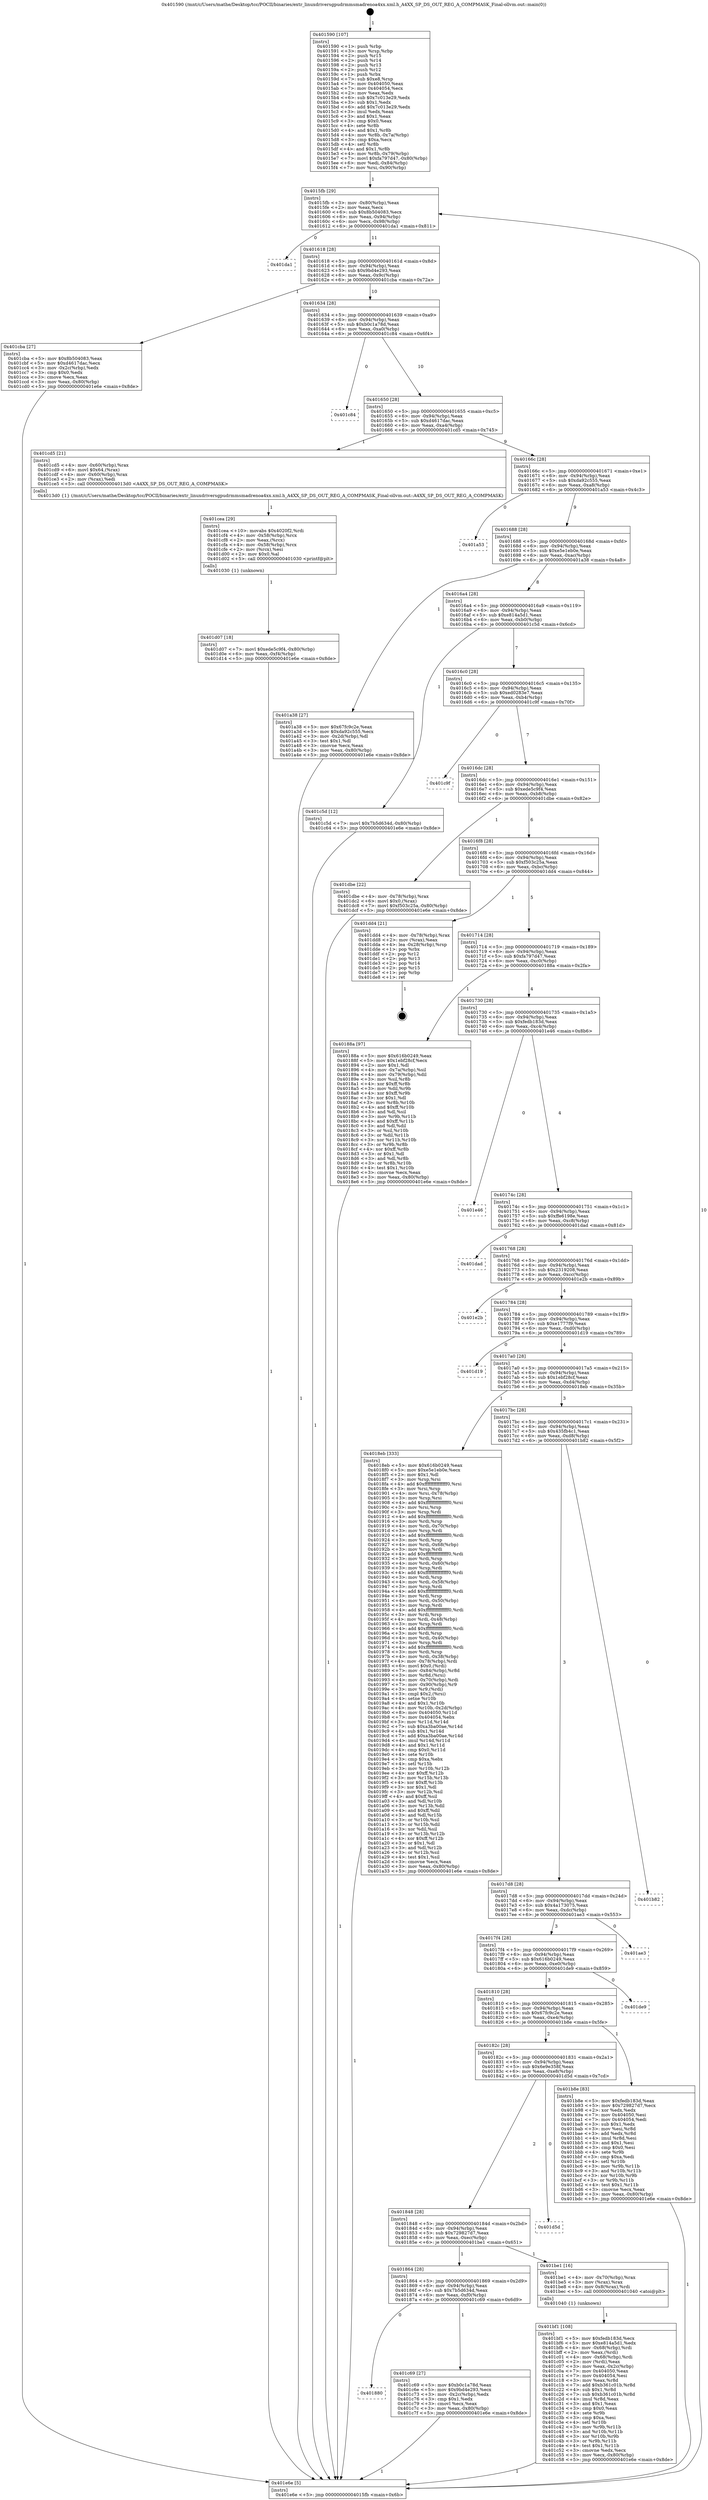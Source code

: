 digraph "0x401590" {
  label = "0x401590 (/mnt/c/Users/mathe/Desktop/tcc/POCII/binaries/extr_linuxdriversgpudrmmsmadrenoa4xx.xml.h_A4XX_SP_DS_OUT_REG_A_COMPMASK_Final-ollvm.out::main(0))"
  labelloc = "t"
  node[shape=record]

  Entry [label="",width=0.3,height=0.3,shape=circle,fillcolor=black,style=filled]
  "0x4015fb" [label="{
     0x4015fb [29]\l
     | [instrs]\l
     &nbsp;&nbsp;0x4015fb \<+3\>: mov -0x80(%rbp),%eax\l
     &nbsp;&nbsp;0x4015fe \<+2\>: mov %eax,%ecx\l
     &nbsp;&nbsp;0x401600 \<+6\>: sub $0x8b504083,%ecx\l
     &nbsp;&nbsp;0x401606 \<+6\>: mov %eax,-0x94(%rbp)\l
     &nbsp;&nbsp;0x40160c \<+6\>: mov %ecx,-0x98(%rbp)\l
     &nbsp;&nbsp;0x401612 \<+6\>: je 0000000000401da1 \<main+0x811\>\l
  }"]
  "0x401da1" [label="{
     0x401da1\l
  }", style=dashed]
  "0x401618" [label="{
     0x401618 [28]\l
     | [instrs]\l
     &nbsp;&nbsp;0x401618 \<+5\>: jmp 000000000040161d \<main+0x8d\>\l
     &nbsp;&nbsp;0x40161d \<+6\>: mov -0x94(%rbp),%eax\l
     &nbsp;&nbsp;0x401623 \<+5\>: sub $0x9bd4e293,%eax\l
     &nbsp;&nbsp;0x401628 \<+6\>: mov %eax,-0x9c(%rbp)\l
     &nbsp;&nbsp;0x40162e \<+6\>: je 0000000000401cba \<main+0x72a\>\l
  }"]
  Exit [label="",width=0.3,height=0.3,shape=circle,fillcolor=black,style=filled,peripheries=2]
  "0x401cba" [label="{
     0x401cba [27]\l
     | [instrs]\l
     &nbsp;&nbsp;0x401cba \<+5\>: mov $0x8b504083,%eax\l
     &nbsp;&nbsp;0x401cbf \<+5\>: mov $0xd4617dac,%ecx\l
     &nbsp;&nbsp;0x401cc4 \<+3\>: mov -0x2c(%rbp),%edx\l
     &nbsp;&nbsp;0x401cc7 \<+3\>: cmp $0x0,%edx\l
     &nbsp;&nbsp;0x401cca \<+3\>: cmove %ecx,%eax\l
     &nbsp;&nbsp;0x401ccd \<+3\>: mov %eax,-0x80(%rbp)\l
     &nbsp;&nbsp;0x401cd0 \<+5\>: jmp 0000000000401e6e \<main+0x8de\>\l
  }"]
  "0x401634" [label="{
     0x401634 [28]\l
     | [instrs]\l
     &nbsp;&nbsp;0x401634 \<+5\>: jmp 0000000000401639 \<main+0xa9\>\l
     &nbsp;&nbsp;0x401639 \<+6\>: mov -0x94(%rbp),%eax\l
     &nbsp;&nbsp;0x40163f \<+5\>: sub $0xb0c1a78d,%eax\l
     &nbsp;&nbsp;0x401644 \<+6\>: mov %eax,-0xa0(%rbp)\l
     &nbsp;&nbsp;0x40164a \<+6\>: je 0000000000401c84 \<main+0x6f4\>\l
  }"]
  "0x401d07" [label="{
     0x401d07 [18]\l
     | [instrs]\l
     &nbsp;&nbsp;0x401d07 \<+7\>: movl $0xede5c9f4,-0x80(%rbp)\l
     &nbsp;&nbsp;0x401d0e \<+6\>: mov %eax,-0xf4(%rbp)\l
     &nbsp;&nbsp;0x401d14 \<+5\>: jmp 0000000000401e6e \<main+0x8de\>\l
  }"]
  "0x401c84" [label="{
     0x401c84\l
  }", style=dashed]
  "0x401650" [label="{
     0x401650 [28]\l
     | [instrs]\l
     &nbsp;&nbsp;0x401650 \<+5\>: jmp 0000000000401655 \<main+0xc5\>\l
     &nbsp;&nbsp;0x401655 \<+6\>: mov -0x94(%rbp),%eax\l
     &nbsp;&nbsp;0x40165b \<+5\>: sub $0xd4617dac,%eax\l
     &nbsp;&nbsp;0x401660 \<+6\>: mov %eax,-0xa4(%rbp)\l
     &nbsp;&nbsp;0x401666 \<+6\>: je 0000000000401cd5 \<main+0x745\>\l
  }"]
  "0x401cea" [label="{
     0x401cea [29]\l
     | [instrs]\l
     &nbsp;&nbsp;0x401cea \<+10\>: movabs $0x4020f2,%rdi\l
     &nbsp;&nbsp;0x401cf4 \<+4\>: mov -0x58(%rbp),%rcx\l
     &nbsp;&nbsp;0x401cf8 \<+2\>: mov %eax,(%rcx)\l
     &nbsp;&nbsp;0x401cfa \<+4\>: mov -0x58(%rbp),%rcx\l
     &nbsp;&nbsp;0x401cfe \<+2\>: mov (%rcx),%esi\l
     &nbsp;&nbsp;0x401d00 \<+2\>: mov $0x0,%al\l
     &nbsp;&nbsp;0x401d02 \<+5\>: call 0000000000401030 \<printf@plt\>\l
     | [calls]\l
     &nbsp;&nbsp;0x401030 \{1\} (unknown)\l
  }"]
  "0x401cd5" [label="{
     0x401cd5 [21]\l
     | [instrs]\l
     &nbsp;&nbsp;0x401cd5 \<+4\>: mov -0x60(%rbp),%rax\l
     &nbsp;&nbsp;0x401cd9 \<+6\>: movl $0x64,(%rax)\l
     &nbsp;&nbsp;0x401cdf \<+4\>: mov -0x60(%rbp),%rax\l
     &nbsp;&nbsp;0x401ce3 \<+2\>: mov (%rax),%edi\l
     &nbsp;&nbsp;0x401ce5 \<+5\>: call 00000000004013d0 \<A4XX_SP_DS_OUT_REG_A_COMPMASK\>\l
     | [calls]\l
     &nbsp;&nbsp;0x4013d0 \{1\} (/mnt/c/Users/mathe/Desktop/tcc/POCII/binaries/extr_linuxdriversgpudrmmsmadrenoa4xx.xml.h_A4XX_SP_DS_OUT_REG_A_COMPMASK_Final-ollvm.out::A4XX_SP_DS_OUT_REG_A_COMPMASK)\l
  }"]
  "0x40166c" [label="{
     0x40166c [28]\l
     | [instrs]\l
     &nbsp;&nbsp;0x40166c \<+5\>: jmp 0000000000401671 \<main+0xe1\>\l
     &nbsp;&nbsp;0x401671 \<+6\>: mov -0x94(%rbp),%eax\l
     &nbsp;&nbsp;0x401677 \<+5\>: sub $0xda92c555,%eax\l
     &nbsp;&nbsp;0x40167c \<+6\>: mov %eax,-0xa8(%rbp)\l
     &nbsp;&nbsp;0x401682 \<+6\>: je 0000000000401a53 \<main+0x4c3\>\l
  }"]
  "0x401880" [label="{
     0x401880\l
  }", style=dashed]
  "0x401a53" [label="{
     0x401a53\l
  }", style=dashed]
  "0x401688" [label="{
     0x401688 [28]\l
     | [instrs]\l
     &nbsp;&nbsp;0x401688 \<+5\>: jmp 000000000040168d \<main+0xfd\>\l
     &nbsp;&nbsp;0x40168d \<+6\>: mov -0x94(%rbp),%eax\l
     &nbsp;&nbsp;0x401693 \<+5\>: sub $0xe5e1eb0e,%eax\l
     &nbsp;&nbsp;0x401698 \<+6\>: mov %eax,-0xac(%rbp)\l
     &nbsp;&nbsp;0x40169e \<+6\>: je 0000000000401a38 \<main+0x4a8\>\l
  }"]
  "0x401c69" [label="{
     0x401c69 [27]\l
     | [instrs]\l
     &nbsp;&nbsp;0x401c69 \<+5\>: mov $0xb0c1a78d,%eax\l
     &nbsp;&nbsp;0x401c6e \<+5\>: mov $0x9bd4e293,%ecx\l
     &nbsp;&nbsp;0x401c73 \<+3\>: mov -0x2c(%rbp),%edx\l
     &nbsp;&nbsp;0x401c76 \<+3\>: cmp $0x1,%edx\l
     &nbsp;&nbsp;0x401c79 \<+3\>: cmovl %ecx,%eax\l
     &nbsp;&nbsp;0x401c7c \<+3\>: mov %eax,-0x80(%rbp)\l
     &nbsp;&nbsp;0x401c7f \<+5\>: jmp 0000000000401e6e \<main+0x8de\>\l
  }"]
  "0x401a38" [label="{
     0x401a38 [27]\l
     | [instrs]\l
     &nbsp;&nbsp;0x401a38 \<+5\>: mov $0x67fc9c2e,%eax\l
     &nbsp;&nbsp;0x401a3d \<+5\>: mov $0xda92c555,%ecx\l
     &nbsp;&nbsp;0x401a42 \<+3\>: mov -0x2d(%rbp),%dl\l
     &nbsp;&nbsp;0x401a45 \<+3\>: test $0x1,%dl\l
     &nbsp;&nbsp;0x401a48 \<+3\>: cmovne %ecx,%eax\l
     &nbsp;&nbsp;0x401a4b \<+3\>: mov %eax,-0x80(%rbp)\l
     &nbsp;&nbsp;0x401a4e \<+5\>: jmp 0000000000401e6e \<main+0x8de\>\l
  }"]
  "0x4016a4" [label="{
     0x4016a4 [28]\l
     | [instrs]\l
     &nbsp;&nbsp;0x4016a4 \<+5\>: jmp 00000000004016a9 \<main+0x119\>\l
     &nbsp;&nbsp;0x4016a9 \<+6\>: mov -0x94(%rbp),%eax\l
     &nbsp;&nbsp;0x4016af \<+5\>: sub $0xe814a5d1,%eax\l
     &nbsp;&nbsp;0x4016b4 \<+6\>: mov %eax,-0xb0(%rbp)\l
     &nbsp;&nbsp;0x4016ba \<+6\>: je 0000000000401c5d \<main+0x6cd\>\l
  }"]
  "0x401bf1" [label="{
     0x401bf1 [108]\l
     | [instrs]\l
     &nbsp;&nbsp;0x401bf1 \<+5\>: mov $0xfedb183d,%ecx\l
     &nbsp;&nbsp;0x401bf6 \<+5\>: mov $0xe814a5d1,%edx\l
     &nbsp;&nbsp;0x401bfb \<+4\>: mov -0x68(%rbp),%rdi\l
     &nbsp;&nbsp;0x401bff \<+2\>: mov %eax,(%rdi)\l
     &nbsp;&nbsp;0x401c01 \<+4\>: mov -0x68(%rbp),%rdi\l
     &nbsp;&nbsp;0x401c05 \<+2\>: mov (%rdi),%eax\l
     &nbsp;&nbsp;0x401c07 \<+3\>: mov %eax,-0x2c(%rbp)\l
     &nbsp;&nbsp;0x401c0a \<+7\>: mov 0x404050,%eax\l
     &nbsp;&nbsp;0x401c11 \<+7\>: mov 0x404054,%esi\l
     &nbsp;&nbsp;0x401c18 \<+3\>: mov %eax,%r8d\l
     &nbsp;&nbsp;0x401c1b \<+7\>: add $0xb361c01b,%r8d\l
     &nbsp;&nbsp;0x401c22 \<+4\>: sub $0x1,%r8d\l
     &nbsp;&nbsp;0x401c26 \<+7\>: sub $0xb361c01b,%r8d\l
     &nbsp;&nbsp;0x401c2d \<+4\>: imul %r8d,%eax\l
     &nbsp;&nbsp;0x401c31 \<+3\>: and $0x1,%eax\l
     &nbsp;&nbsp;0x401c34 \<+3\>: cmp $0x0,%eax\l
     &nbsp;&nbsp;0x401c37 \<+4\>: sete %r9b\l
     &nbsp;&nbsp;0x401c3b \<+3\>: cmp $0xa,%esi\l
     &nbsp;&nbsp;0x401c3e \<+4\>: setl %r10b\l
     &nbsp;&nbsp;0x401c42 \<+3\>: mov %r9b,%r11b\l
     &nbsp;&nbsp;0x401c45 \<+3\>: and %r10b,%r11b\l
     &nbsp;&nbsp;0x401c48 \<+3\>: xor %r10b,%r9b\l
     &nbsp;&nbsp;0x401c4b \<+3\>: or %r9b,%r11b\l
     &nbsp;&nbsp;0x401c4e \<+4\>: test $0x1,%r11b\l
     &nbsp;&nbsp;0x401c52 \<+3\>: cmovne %edx,%ecx\l
     &nbsp;&nbsp;0x401c55 \<+3\>: mov %ecx,-0x80(%rbp)\l
     &nbsp;&nbsp;0x401c58 \<+5\>: jmp 0000000000401e6e \<main+0x8de\>\l
  }"]
  "0x401c5d" [label="{
     0x401c5d [12]\l
     | [instrs]\l
     &nbsp;&nbsp;0x401c5d \<+7\>: movl $0x7b5d634d,-0x80(%rbp)\l
     &nbsp;&nbsp;0x401c64 \<+5\>: jmp 0000000000401e6e \<main+0x8de\>\l
  }"]
  "0x4016c0" [label="{
     0x4016c0 [28]\l
     | [instrs]\l
     &nbsp;&nbsp;0x4016c0 \<+5\>: jmp 00000000004016c5 \<main+0x135\>\l
     &nbsp;&nbsp;0x4016c5 \<+6\>: mov -0x94(%rbp),%eax\l
     &nbsp;&nbsp;0x4016cb \<+5\>: sub $0xed0283e7,%eax\l
     &nbsp;&nbsp;0x4016d0 \<+6\>: mov %eax,-0xb4(%rbp)\l
     &nbsp;&nbsp;0x4016d6 \<+6\>: je 0000000000401c9f \<main+0x70f\>\l
  }"]
  "0x401864" [label="{
     0x401864 [28]\l
     | [instrs]\l
     &nbsp;&nbsp;0x401864 \<+5\>: jmp 0000000000401869 \<main+0x2d9\>\l
     &nbsp;&nbsp;0x401869 \<+6\>: mov -0x94(%rbp),%eax\l
     &nbsp;&nbsp;0x40186f \<+5\>: sub $0x7b5d634d,%eax\l
     &nbsp;&nbsp;0x401874 \<+6\>: mov %eax,-0xf0(%rbp)\l
     &nbsp;&nbsp;0x40187a \<+6\>: je 0000000000401c69 \<main+0x6d9\>\l
  }"]
  "0x401c9f" [label="{
     0x401c9f\l
  }", style=dashed]
  "0x4016dc" [label="{
     0x4016dc [28]\l
     | [instrs]\l
     &nbsp;&nbsp;0x4016dc \<+5\>: jmp 00000000004016e1 \<main+0x151\>\l
     &nbsp;&nbsp;0x4016e1 \<+6\>: mov -0x94(%rbp),%eax\l
     &nbsp;&nbsp;0x4016e7 \<+5\>: sub $0xede5c9f4,%eax\l
     &nbsp;&nbsp;0x4016ec \<+6\>: mov %eax,-0xb8(%rbp)\l
     &nbsp;&nbsp;0x4016f2 \<+6\>: je 0000000000401dbe \<main+0x82e\>\l
  }"]
  "0x401be1" [label="{
     0x401be1 [16]\l
     | [instrs]\l
     &nbsp;&nbsp;0x401be1 \<+4\>: mov -0x70(%rbp),%rax\l
     &nbsp;&nbsp;0x401be5 \<+3\>: mov (%rax),%rax\l
     &nbsp;&nbsp;0x401be8 \<+4\>: mov 0x8(%rax),%rdi\l
     &nbsp;&nbsp;0x401bec \<+5\>: call 0000000000401040 \<atoi@plt\>\l
     | [calls]\l
     &nbsp;&nbsp;0x401040 \{1\} (unknown)\l
  }"]
  "0x401dbe" [label="{
     0x401dbe [22]\l
     | [instrs]\l
     &nbsp;&nbsp;0x401dbe \<+4\>: mov -0x78(%rbp),%rax\l
     &nbsp;&nbsp;0x401dc2 \<+6\>: movl $0x0,(%rax)\l
     &nbsp;&nbsp;0x401dc8 \<+7\>: movl $0xf503c25a,-0x80(%rbp)\l
     &nbsp;&nbsp;0x401dcf \<+5\>: jmp 0000000000401e6e \<main+0x8de\>\l
  }"]
  "0x4016f8" [label="{
     0x4016f8 [28]\l
     | [instrs]\l
     &nbsp;&nbsp;0x4016f8 \<+5\>: jmp 00000000004016fd \<main+0x16d\>\l
     &nbsp;&nbsp;0x4016fd \<+6\>: mov -0x94(%rbp),%eax\l
     &nbsp;&nbsp;0x401703 \<+5\>: sub $0xf503c25a,%eax\l
     &nbsp;&nbsp;0x401708 \<+6\>: mov %eax,-0xbc(%rbp)\l
     &nbsp;&nbsp;0x40170e \<+6\>: je 0000000000401dd4 \<main+0x844\>\l
  }"]
  "0x401848" [label="{
     0x401848 [28]\l
     | [instrs]\l
     &nbsp;&nbsp;0x401848 \<+5\>: jmp 000000000040184d \<main+0x2bd\>\l
     &nbsp;&nbsp;0x40184d \<+6\>: mov -0x94(%rbp),%eax\l
     &nbsp;&nbsp;0x401853 \<+5\>: sub $0x729827d7,%eax\l
     &nbsp;&nbsp;0x401858 \<+6\>: mov %eax,-0xec(%rbp)\l
     &nbsp;&nbsp;0x40185e \<+6\>: je 0000000000401be1 \<main+0x651\>\l
  }"]
  "0x401dd4" [label="{
     0x401dd4 [21]\l
     | [instrs]\l
     &nbsp;&nbsp;0x401dd4 \<+4\>: mov -0x78(%rbp),%rax\l
     &nbsp;&nbsp;0x401dd8 \<+2\>: mov (%rax),%eax\l
     &nbsp;&nbsp;0x401dda \<+4\>: lea -0x28(%rbp),%rsp\l
     &nbsp;&nbsp;0x401dde \<+1\>: pop %rbx\l
     &nbsp;&nbsp;0x401ddf \<+2\>: pop %r12\l
     &nbsp;&nbsp;0x401de1 \<+2\>: pop %r13\l
     &nbsp;&nbsp;0x401de3 \<+2\>: pop %r14\l
     &nbsp;&nbsp;0x401de5 \<+2\>: pop %r15\l
     &nbsp;&nbsp;0x401de7 \<+1\>: pop %rbp\l
     &nbsp;&nbsp;0x401de8 \<+1\>: ret\l
  }"]
  "0x401714" [label="{
     0x401714 [28]\l
     | [instrs]\l
     &nbsp;&nbsp;0x401714 \<+5\>: jmp 0000000000401719 \<main+0x189\>\l
     &nbsp;&nbsp;0x401719 \<+6\>: mov -0x94(%rbp),%eax\l
     &nbsp;&nbsp;0x40171f \<+5\>: sub $0xfa797d47,%eax\l
     &nbsp;&nbsp;0x401724 \<+6\>: mov %eax,-0xc0(%rbp)\l
     &nbsp;&nbsp;0x40172a \<+6\>: je 000000000040188a \<main+0x2fa\>\l
  }"]
  "0x401d5d" [label="{
     0x401d5d\l
  }", style=dashed]
  "0x40188a" [label="{
     0x40188a [97]\l
     | [instrs]\l
     &nbsp;&nbsp;0x40188a \<+5\>: mov $0x616b0249,%eax\l
     &nbsp;&nbsp;0x40188f \<+5\>: mov $0x1ebf28cf,%ecx\l
     &nbsp;&nbsp;0x401894 \<+2\>: mov $0x1,%dl\l
     &nbsp;&nbsp;0x401896 \<+4\>: mov -0x7a(%rbp),%sil\l
     &nbsp;&nbsp;0x40189a \<+4\>: mov -0x79(%rbp),%dil\l
     &nbsp;&nbsp;0x40189e \<+3\>: mov %sil,%r8b\l
     &nbsp;&nbsp;0x4018a1 \<+4\>: xor $0xff,%r8b\l
     &nbsp;&nbsp;0x4018a5 \<+3\>: mov %dil,%r9b\l
     &nbsp;&nbsp;0x4018a8 \<+4\>: xor $0xff,%r9b\l
     &nbsp;&nbsp;0x4018ac \<+3\>: xor $0x1,%dl\l
     &nbsp;&nbsp;0x4018af \<+3\>: mov %r8b,%r10b\l
     &nbsp;&nbsp;0x4018b2 \<+4\>: and $0xff,%r10b\l
     &nbsp;&nbsp;0x4018b6 \<+3\>: and %dl,%sil\l
     &nbsp;&nbsp;0x4018b9 \<+3\>: mov %r9b,%r11b\l
     &nbsp;&nbsp;0x4018bc \<+4\>: and $0xff,%r11b\l
     &nbsp;&nbsp;0x4018c0 \<+3\>: and %dl,%dil\l
     &nbsp;&nbsp;0x4018c3 \<+3\>: or %sil,%r10b\l
     &nbsp;&nbsp;0x4018c6 \<+3\>: or %dil,%r11b\l
     &nbsp;&nbsp;0x4018c9 \<+3\>: xor %r11b,%r10b\l
     &nbsp;&nbsp;0x4018cc \<+3\>: or %r9b,%r8b\l
     &nbsp;&nbsp;0x4018cf \<+4\>: xor $0xff,%r8b\l
     &nbsp;&nbsp;0x4018d3 \<+3\>: or $0x1,%dl\l
     &nbsp;&nbsp;0x4018d6 \<+3\>: and %dl,%r8b\l
     &nbsp;&nbsp;0x4018d9 \<+3\>: or %r8b,%r10b\l
     &nbsp;&nbsp;0x4018dc \<+4\>: test $0x1,%r10b\l
     &nbsp;&nbsp;0x4018e0 \<+3\>: cmovne %ecx,%eax\l
     &nbsp;&nbsp;0x4018e3 \<+3\>: mov %eax,-0x80(%rbp)\l
     &nbsp;&nbsp;0x4018e6 \<+5\>: jmp 0000000000401e6e \<main+0x8de\>\l
  }"]
  "0x401730" [label="{
     0x401730 [28]\l
     | [instrs]\l
     &nbsp;&nbsp;0x401730 \<+5\>: jmp 0000000000401735 \<main+0x1a5\>\l
     &nbsp;&nbsp;0x401735 \<+6\>: mov -0x94(%rbp),%eax\l
     &nbsp;&nbsp;0x40173b \<+5\>: sub $0xfedb183d,%eax\l
     &nbsp;&nbsp;0x401740 \<+6\>: mov %eax,-0xc4(%rbp)\l
     &nbsp;&nbsp;0x401746 \<+6\>: je 0000000000401e46 \<main+0x8b6\>\l
  }"]
  "0x401e6e" [label="{
     0x401e6e [5]\l
     | [instrs]\l
     &nbsp;&nbsp;0x401e6e \<+5\>: jmp 00000000004015fb \<main+0x6b\>\l
  }"]
  "0x401590" [label="{
     0x401590 [107]\l
     | [instrs]\l
     &nbsp;&nbsp;0x401590 \<+1\>: push %rbp\l
     &nbsp;&nbsp;0x401591 \<+3\>: mov %rsp,%rbp\l
     &nbsp;&nbsp;0x401594 \<+2\>: push %r15\l
     &nbsp;&nbsp;0x401596 \<+2\>: push %r14\l
     &nbsp;&nbsp;0x401598 \<+2\>: push %r13\l
     &nbsp;&nbsp;0x40159a \<+2\>: push %r12\l
     &nbsp;&nbsp;0x40159c \<+1\>: push %rbx\l
     &nbsp;&nbsp;0x40159d \<+7\>: sub $0xe8,%rsp\l
     &nbsp;&nbsp;0x4015a4 \<+7\>: mov 0x404050,%eax\l
     &nbsp;&nbsp;0x4015ab \<+7\>: mov 0x404054,%ecx\l
     &nbsp;&nbsp;0x4015b2 \<+2\>: mov %eax,%edx\l
     &nbsp;&nbsp;0x4015b4 \<+6\>: sub $0x7c013e29,%edx\l
     &nbsp;&nbsp;0x4015ba \<+3\>: sub $0x1,%edx\l
     &nbsp;&nbsp;0x4015bd \<+6\>: add $0x7c013e29,%edx\l
     &nbsp;&nbsp;0x4015c3 \<+3\>: imul %edx,%eax\l
     &nbsp;&nbsp;0x4015c6 \<+3\>: and $0x1,%eax\l
     &nbsp;&nbsp;0x4015c9 \<+3\>: cmp $0x0,%eax\l
     &nbsp;&nbsp;0x4015cc \<+4\>: sete %r8b\l
     &nbsp;&nbsp;0x4015d0 \<+4\>: and $0x1,%r8b\l
     &nbsp;&nbsp;0x4015d4 \<+4\>: mov %r8b,-0x7a(%rbp)\l
     &nbsp;&nbsp;0x4015d8 \<+3\>: cmp $0xa,%ecx\l
     &nbsp;&nbsp;0x4015db \<+4\>: setl %r8b\l
     &nbsp;&nbsp;0x4015df \<+4\>: and $0x1,%r8b\l
     &nbsp;&nbsp;0x4015e3 \<+4\>: mov %r8b,-0x79(%rbp)\l
     &nbsp;&nbsp;0x4015e7 \<+7\>: movl $0xfa797d47,-0x80(%rbp)\l
     &nbsp;&nbsp;0x4015ee \<+6\>: mov %edi,-0x84(%rbp)\l
     &nbsp;&nbsp;0x4015f4 \<+7\>: mov %rsi,-0x90(%rbp)\l
  }"]
  "0x40182c" [label="{
     0x40182c [28]\l
     | [instrs]\l
     &nbsp;&nbsp;0x40182c \<+5\>: jmp 0000000000401831 \<main+0x2a1\>\l
     &nbsp;&nbsp;0x401831 \<+6\>: mov -0x94(%rbp),%eax\l
     &nbsp;&nbsp;0x401837 \<+5\>: sub $0x6e9e358f,%eax\l
     &nbsp;&nbsp;0x40183c \<+6\>: mov %eax,-0xe8(%rbp)\l
     &nbsp;&nbsp;0x401842 \<+6\>: je 0000000000401d5d \<main+0x7cd\>\l
  }"]
  "0x401e46" [label="{
     0x401e46\l
  }", style=dashed]
  "0x40174c" [label="{
     0x40174c [28]\l
     | [instrs]\l
     &nbsp;&nbsp;0x40174c \<+5\>: jmp 0000000000401751 \<main+0x1c1\>\l
     &nbsp;&nbsp;0x401751 \<+6\>: mov -0x94(%rbp),%eax\l
     &nbsp;&nbsp;0x401757 \<+5\>: sub $0xffe6198e,%eax\l
     &nbsp;&nbsp;0x40175c \<+6\>: mov %eax,-0xc8(%rbp)\l
     &nbsp;&nbsp;0x401762 \<+6\>: je 0000000000401dad \<main+0x81d\>\l
  }"]
  "0x401b8e" [label="{
     0x401b8e [83]\l
     | [instrs]\l
     &nbsp;&nbsp;0x401b8e \<+5\>: mov $0xfedb183d,%eax\l
     &nbsp;&nbsp;0x401b93 \<+5\>: mov $0x729827d7,%ecx\l
     &nbsp;&nbsp;0x401b98 \<+2\>: xor %edx,%edx\l
     &nbsp;&nbsp;0x401b9a \<+7\>: mov 0x404050,%esi\l
     &nbsp;&nbsp;0x401ba1 \<+7\>: mov 0x404054,%edi\l
     &nbsp;&nbsp;0x401ba8 \<+3\>: sub $0x1,%edx\l
     &nbsp;&nbsp;0x401bab \<+3\>: mov %esi,%r8d\l
     &nbsp;&nbsp;0x401bae \<+3\>: add %edx,%r8d\l
     &nbsp;&nbsp;0x401bb1 \<+4\>: imul %r8d,%esi\l
     &nbsp;&nbsp;0x401bb5 \<+3\>: and $0x1,%esi\l
     &nbsp;&nbsp;0x401bb8 \<+3\>: cmp $0x0,%esi\l
     &nbsp;&nbsp;0x401bbb \<+4\>: sete %r9b\l
     &nbsp;&nbsp;0x401bbf \<+3\>: cmp $0xa,%edi\l
     &nbsp;&nbsp;0x401bc2 \<+4\>: setl %r10b\l
     &nbsp;&nbsp;0x401bc6 \<+3\>: mov %r9b,%r11b\l
     &nbsp;&nbsp;0x401bc9 \<+3\>: and %r10b,%r11b\l
     &nbsp;&nbsp;0x401bcc \<+3\>: xor %r10b,%r9b\l
     &nbsp;&nbsp;0x401bcf \<+3\>: or %r9b,%r11b\l
     &nbsp;&nbsp;0x401bd2 \<+4\>: test $0x1,%r11b\l
     &nbsp;&nbsp;0x401bd6 \<+3\>: cmovne %ecx,%eax\l
     &nbsp;&nbsp;0x401bd9 \<+3\>: mov %eax,-0x80(%rbp)\l
     &nbsp;&nbsp;0x401bdc \<+5\>: jmp 0000000000401e6e \<main+0x8de\>\l
  }"]
  "0x401dad" [label="{
     0x401dad\l
  }", style=dashed]
  "0x401768" [label="{
     0x401768 [28]\l
     | [instrs]\l
     &nbsp;&nbsp;0x401768 \<+5\>: jmp 000000000040176d \<main+0x1dd\>\l
     &nbsp;&nbsp;0x40176d \<+6\>: mov -0x94(%rbp),%eax\l
     &nbsp;&nbsp;0x401773 \<+5\>: sub $0x2319208,%eax\l
     &nbsp;&nbsp;0x401778 \<+6\>: mov %eax,-0xcc(%rbp)\l
     &nbsp;&nbsp;0x40177e \<+6\>: je 0000000000401e2b \<main+0x89b\>\l
  }"]
  "0x401810" [label="{
     0x401810 [28]\l
     | [instrs]\l
     &nbsp;&nbsp;0x401810 \<+5\>: jmp 0000000000401815 \<main+0x285\>\l
     &nbsp;&nbsp;0x401815 \<+6\>: mov -0x94(%rbp),%eax\l
     &nbsp;&nbsp;0x40181b \<+5\>: sub $0x67fc9c2e,%eax\l
     &nbsp;&nbsp;0x401820 \<+6\>: mov %eax,-0xe4(%rbp)\l
     &nbsp;&nbsp;0x401826 \<+6\>: je 0000000000401b8e \<main+0x5fe\>\l
  }"]
  "0x401e2b" [label="{
     0x401e2b\l
  }", style=dashed]
  "0x401784" [label="{
     0x401784 [28]\l
     | [instrs]\l
     &nbsp;&nbsp;0x401784 \<+5\>: jmp 0000000000401789 \<main+0x1f9\>\l
     &nbsp;&nbsp;0x401789 \<+6\>: mov -0x94(%rbp),%eax\l
     &nbsp;&nbsp;0x40178f \<+5\>: sub $0xe1777f9,%eax\l
     &nbsp;&nbsp;0x401794 \<+6\>: mov %eax,-0xd0(%rbp)\l
     &nbsp;&nbsp;0x40179a \<+6\>: je 0000000000401d19 \<main+0x789\>\l
  }"]
  "0x401de9" [label="{
     0x401de9\l
  }", style=dashed]
  "0x401d19" [label="{
     0x401d19\l
  }", style=dashed]
  "0x4017a0" [label="{
     0x4017a0 [28]\l
     | [instrs]\l
     &nbsp;&nbsp;0x4017a0 \<+5\>: jmp 00000000004017a5 \<main+0x215\>\l
     &nbsp;&nbsp;0x4017a5 \<+6\>: mov -0x94(%rbp),%eax\l
     &nbsp;&nbsp;0x4017ab \<+5\>: sub $0x1ebf28cf,%eax\l
     &nbsp;&nbsp;0x4017b0 \<+6\>: mov %eax,-0xd4(%rbp)\l
     &nbsp;&nbsp;0x4017b6 \<+6\>: je 00000000004018eb \<main+0x35b\>\l
  }"]
  "0x4017f4" [label="{
     0x4017f4 [28]\l
     | [instrs]\l
     &nbsp;&nbsp;0x4017f4 \<+5\>: jmp 00000000004017f9 \<main+0x269\>\l
     &nbsp;&nbsp;0x4017f9 \<+6\>: mov -0x94(%rbp),%eax\l
     &nbsp;&nbsp;0x4017ff \<+5\>: sub $0x616b0249,%eax\l
     &nbsp;&nbsp;0x401804 \<+6\>: mov %eax,-0xe0(%rbp)\l
     &nbsp;&nbsp;0x40180a \<+6\>: je 0000000000401de9 \<main+0x859\>\l
  }"]
  "0x4018eb" [label="{
     0x4018eb [333]\l
     | [instrs]\l
     &nbsp;&nbsp;0x4018eb \<+5\>: mov $0x616b0249,%eax\l
     &nbsp;&nbsp;0x4018f0 \<+5\>: mov $0xe5e1eb0e,%ecx\l
     &nbsp;&nbsp;0x4018f5 \<+2\>: mov $0x1,%dl\l
     &nbsp;&nbsp;0x4018f7 \<+3\>: mov %rsp,%rsi\l
     &nbsp;&nbsp;0x4018fa \<+4\>: add $0xfffffffffffffff0,%rsi\l
     &nbsp;&nbsp;0x4018fe \<+3\>: mov %rsi,%rsp\l
     &nbsp;&nbsp;0x401901 \<+4\>: mov %rsi,-0x78(%rbp)\l
     &nbsp;&nbsp;0x401905 \<+3\>: mov %rsp,%rsi\l
     &nbsp;&nbsp;0x401908 \<+4\>: add $0xfffffffffffffff0,%rsi\l
     &nbsp;&nbsp;0x40190c \<+3\>: mov %rsi,%rsp\l
     &nbsp;&nbsp;0x40190f \<+3\>: mov %rsp,%rdi\l
     &nbsp;&nbsp;0x401912 \<+4\>: add $0xfffffffffffffff0,%rdi\l
     &nbsp;&nbsp;0x401916 \<+3\>: mov %rdi,%rsp\l
     &nbsp;&nbsp;0x401919 \<+4\>: mov %rdi,-0x70(%rbp)\l
     &nbsp;&nbsp;0x40191d \<+3\>: mov %rsp,%rdi\l
     &nbsp;&nbsp;0x401920 \<+4\>: add $0xfffffffffffffff0,%rdi\l
     &nbsp;&nbsp;0x401924 \<+3\>: mov %rdi,%rsp\l
     &nbsp;&nbsp;0x401927 \<+4\>: mov %rdi,-0x68(%rbp)\l
     &nbsp;&nbsp;0x40192b \<+3\>: mov %rsp,%rdi\l
     &nbsp;&nbsp;0x40192e \<+4\>: add $0xfffffffffffffff0,%rdi\l
     &nbsp;&nbsp;0x401932 \<+3\>: mov %rdi,%rsp\l
     &nbsp;&nbsp;0x401935 \<+4\>: mov %rdi,-0x60(%rbp)\l
     &nbsp;&nbsp;0x401939 \<+3\>: mov %rsp,%rdi\l
     &nbsp;&nbsp;0x40193c \<+4\>: add $0xfffffffffffffff0,%rdi\l
     &nbsp;&nbsp;0x401940 \<+3\>: mov %rdi,%rsp\l
     &nbsp;&nbsp;0x401943 \<+4\>: mov %rdi,-0x58(%rbp)\l
     &nbsp;&nbsp;0x401947 \<+3\>: mov %rsp,%rdi\l
     &nbsp;&nbsp;0x40194a \<+4\>: add $0xfffffffffffffff0,%rdi\l
     &nbsp;&nbsp;0x40194e \<+3\>: mov %rdi,%rsp\l
     &nbsp;&nbsp;0x401951 \<+4\>: mov %rdi,-0x50(%rbp)\l
     &nbsp;&nbsp;0x401955 \<+3\>: mov %rsp,%rdi\l
     &nbsp;&nbsp;0x401958 \<+4\>: add $0xfffffffffffffff0,%rdi\l
     &nbsp;&nbsp;0x40195c \<+3\>: mov %rdi,%rsp\l
     &nbsp;&nbsp;0x40195f \<+4\>: mov %rdi,-0x48(%rbp)\l
     &nbsp;&nbsp;0x401963 \<+3\>: mov %rsp,%rdi\l
     &nbsp;&nbsp;0x401966 \<+4\>: add $0xfffffffffffffff0,%rdi\l
     &nbsp;&nbsp;0x40196a \<+3\>: mov %rdi,%rsp\l
     &nbsp;&nbsp;0x40196d \<+4\>: mov %rdi,-0x40(%rbp)\l
     &nbsp;&nbsp;0x401971 \<+3\>: mov %rsp,%rdi\l
     &nbsp;&nbsp;0x401974 \<+4\>: add $0xfffffffffffffff0,%rdi\l
     &nbsp;&nbsp;0x401978 \<+3\>: mov %rdi,%rsp\l
     &nbsp;&nbsp;0x40197b \<+4\>: mov %rdi,-0x38(%rbp)\l
     &nbsp;&nbsp;0x40197f \<+4\>: mov -0x78(%rbp),%rdi\l
     &nbsp;&nbsp;0x401983 \<+6\>: movl $0x0,(%rdi)\l
     &nbsp;&nbsp;0x401989 \<+7\>: mov -0x84(%rbp),%r8d\l
     &nbsp;&nbsp;0x401990 \<+3\>: mov %r8d,(%rsi)\l
     &nbsp;&nbsp;0x401993 \<+4\>: mov -0x70(%rbp),%rdi\l
     &nbsp;&nbsp;0x401997 \<+7\>: mov -0x90(%rbp),%r9\l
     &nbsp;&nbsp;0x40199e \<+3\>: mov %r9,(%rdi)\l
     &nbsp;&nbsp;0x4019a1 \<+3\>: cmpl $0x2,(%rsi)\l
     &nbsp;&nbsp;0x4019a4 \<+4\>: setne %r10b\l
     &nbsp;&nbsp;0x4019a8 \<+4\>: and $0x1,%r10b\l
     &nbsp;&nbsp;0x4019ac \<+4\>: mov %r10b,-0x2d(%rbp)\l
     &nbsp;&nbsp;0x4019b0 \<+8\>: mov 0x404050,%r11d\l
     &nbsp;&nbsp;0x4019b8 \<+7\>: mov 0x404054,%ebx\l
     &nbsp;&nbsp;0x4019bf \<+3\>: mov %r11d,%r14d\l
     &nbsp;&nbsp;0x4019c2 \<+7\>: sub $0xa3ba00ae,%r14d\l
     &nbsp;&nbsp;0x4019c9 \<+4\>: sub $0x1,%r14d\l
     &nbsp;&nbsp;0x4019cd \<+7\>: add $0xa3ba00ae,%r14d\l
     &nbsp;&nbsp;0x4019d4 \<+4\>: imul %r14d,%r11d\l
     &nbsp;&nbsp;0x4019d8 \<+4\>: and $0x1,%r11d\l
     &nbsp;&nbsp;0x4019dc \<+4\>: cmp $0x0,%r11d\l
     &nbsp;&nbsp;0x4019e0 \<+4\>: sete %r10b\l
     &nbsp;&nbsp;0x4019e4 \<+3\>: cmp $0xa,%ebx\l
     &nbsp;&nbsp;0x4019e7 \<+4\>: setl %r15b\l
     &nbsp;&nbsp;0x4019eb \<+3\>: mov %r10b,%r12b\l
     &nbsp;&nbsp;0x4019ee \<+4\>: xor $0xff,%r12b\l
     &nbsp;&nbsp;0x4019f2 \<+3\>: mov %r15b,%r13b\l
     &nbsp;&nbsp;0x4019f5 \<+4\>: xor $0xff,%r13b\l
     &nbsp;&nbsp;0x4019f9 \<+3\>: xor $0x1,%dl\l
     &nbsp;&nbsp;0x4019fc \<+3\>: mov %r12b,%sil\l
     &nbsp;&nbsp;0x4019ff \<+4\>: and $0xff,%sil\l
     &nbsp;&nbsp;0x401a03 \<+3\>: and %dl,%r10b\l
     &nbsp;&nbsp;0x401a06 \<+3\>: mov %r13b,%dil\l
     &nbsp;&nbsp;0x401a09 \<+4\>: and $0xff,%dil\l
     &nbsp;&nbsp;0x401a0d \<+3\>: and %dl,%r15b\l
     &nbsp;&nbsp;0x401a10 \<+3\>: or %r10b,%sil\l
     &nbsp;&nbsp;0x401a13 \<+3\>: or %r15b,%dil\l
     &nbsp;&nbsp;0x401a16 \<+3\>: xor %dil,%sil\l
     &nbsp;&nbsp;0x401a19 \<+3\>: or %r13b,%r12b\l
     &nbsp;&nbsp;0x401a1c \<+4\>: xor $0xff,%r12b\l
     &nbsp;&nbsp;0x401a20 \<+3\>: or $0x1,%dl\l
     &nbsp;&nbsp;0x401a23 \<+3\>: and %dl,%r12b\l
     &nbsp;&nbsp;0x401a26 \<+3\>: or %r12b,%sil\l
     &nbsp;&nbsp;0x401a29 \<+4\>: test $0x1,%sil\l
     &nbsp;&nbsp;0x401a2d \<+3\>: cmovne %ecx,%eax\l
     &nbsp;&nbsp;0x401a30 \<+3\>: mov %eax,-0x80(%rbp)\l
     &nbsp;&nbsp;0x401a33 \<+5\>: jmp 0000000000401e6e \<main+0x8de\>\l
  }"]
  "0x4017bc" [label="{
     0x4017bc [28]\l
     | [instrs]\l
     &nbsp;&nbsp;0x4017bc \<+5\>: jmp 00000000004017c1 \<main+0x231\>\l
     &nbsp;&nbsp;0x4017c1 \<+6\>: mov -0x94(%rbp),%eax\l
     &nbsp;&nbsp;0x4017c7 \<+5\>: sub $0x435fb4c1,%eax\l
     &nbsp;&nbsp;0x4017cc \<+6\>: mov %eax,-0xd8(%rbp)\l
     &nbsp;&nbsp;0x4017d2 \<+6\>: je 0000000000401b82 \<main+0x5f2\>\l
  }"]
  "0x401ae3" [label="{
     0x401ae3\l
  }", style=dashed]
  "0x4017d8" [label="{
     0x4017d8 [28]\l
     | [instrs]\l
     &nbsp;&nbsp;0x4017d8 \<+5\>: jmp 00000000004017dd \<main+0x24d\>\l
     &nbsp;&nbsp;0x4017dd \<+6\>: mov -0x94(%rbp),%eax\l
     &nbsp;&nbsp;0x4017e3 \<+5\>: sub $0x4a173075,%eax\l
     &nbsp;&nbsp;0x4017e8 \<+6\>: mov %eax,-0xdc(%rbp)\l
     &nbsp;&nbsp;0x4017ee \<+6\>: je 0000000000401ae3 \<main+0x553\>\l
  }"]
  "0x401b82" [label="{
     0x401b82\l
  }", style=dashed]
  Entry -> "0x401590" [label=" 1"]
  "0x4015fb" -> "0x401da1" [label=" 0"]
  "0x4015fb" -> "0x401618" [label=" 11"]
  "0x401dd4" -> Exit [label=" 1"]
  "0x401618" -> "0x401cba" [label=" 1"]
  "0x401618" -> "0x401634" [label=" 10"]
  "0x401dbe" -> "0x401e6e" [label=" 1"]
  "0x401634" -> "0x401c84" [label=" 0"]
  "0x401634" -> "0x401650" [label=" 10"]
  "0x401d07" -> "0x401e6e" [label=" 1"]
  "0x401650" -> "0x401cd5" [label=" 1"]
  "0x401650" -> "0x40166c" [label=" 9"]
  "0x401cea" -> "0x401d07" [label=" 1"]
  "0x40166c" -> "0x401a53" [label=" 0"]
  "0x40166c" -> "0x401688" [label=" 9"]
  "0x401cd5" -> "0x401cea" [label=" 1"]
  "0x401688" -> "0x401a38" [label=" 1"]
  "0x401688" -> "0x4016a4" [label=" 8"]
  "0x401cba" -> "0x401e6e" [label=" 1"]
  "0x4016a4" -> "0x401c5d" [label=" 1"]
  "0x4016a4" -> "0x4016c0" [label=" 7"]
  "0x401864" -> "0x401880" [label=" 0"]
  "0x4016c0" -> "0x401c9f" [label=" 0"]
  "0x4016c0" -> "0x4016dc" [label=" 7"]
  "0x401864" -> "0x401c69" [label=" 1"]
  "0x4016dc" -> "0x401dbe" [label=" 1"]
  "0x4016dc" -> "0x4016f8" [label=" 6"]
  "0x401c69" -> "0x401e6e" [label=" 1"]
  "0x4016f8" -> "0x401dd4" [label=" 1"]
  "0x4016f8" -> "0x401714" [label=" 5"]
  "0x401bf1" -> "0x401e6e" [label=" 1"]
  "0x401714" -> "0x40188a" [label=" 1"]
  "0x401714" -> "0x401730" [label=" 4"]
  "0x40188a" -> "0x401e6e" [label=" 1"]
  "0x401590" -> "0x4015fb" [label=" 1"]
  "0x401e6e" -> "0x4015fb" [label=" 10"]
  "0x401be1" -> "0x401bf1" [label=" 1"]
  "0x401730" -> "0x401e46" [label=" 0"]
  "0x401730" -> "0x40174c" [label=" 4"]
  "0x401848" -> "0x401be1" [label=" 1"]
  "0x40174c" -> "0x401dad" [label=" 0"]
  "0x40174c" -> "0x401768" [label=" 4"]
  "0x401c5d" -> "0x401e6e" [label=" 1"]
  "0x401768" -> "0x401e2b" [label=" 0"]
  "0x401768" -> "0x401784" [label=" 4"]
  "0x40182c" -> "0x401d5d" [label=" 0"]
  "0x401784" -> "0x401d19" [label=" 0"]
  "0x401784" -> "0x4017a0" [label=" 4"]
  "0x401848" -> "0x401864" [label=" 1"]
  "0x4017a0" -> "0x4018eb" [label=" 1"]
  "0x4017a0" -> "0x4017bc" [label=" 3"]
  "0x401810" -> "0x40182c" [label=" 2"]
  "0x4018eb" -> "0x401e6e" [label=" 1"]
  "0x401a38" -> "0x401e6e" [label=" 1"]
  "0x401810" -> "0x401b8e" [label=" 1"]
  "0x4017bc" -> "0x401b82" [label=" 0"]
  "0x4017bc" -> "0x4017d8" [label=" 3"]
  "0x40182c" -> "0x401848" [label=" 2"]
  "0x4017d8" -> "0x401ae3" [label=" 0"]
  "0x4017d8" -> "0x4017f4" [label=" 3"]
  "0x401b8e" -> "0x401e6e" [label=" 1"]
  "0x4017f4" -> "0x401de9" [label=" 0"]
  "0x4017f4" -> "0x401810" [label=" 3"]
}
